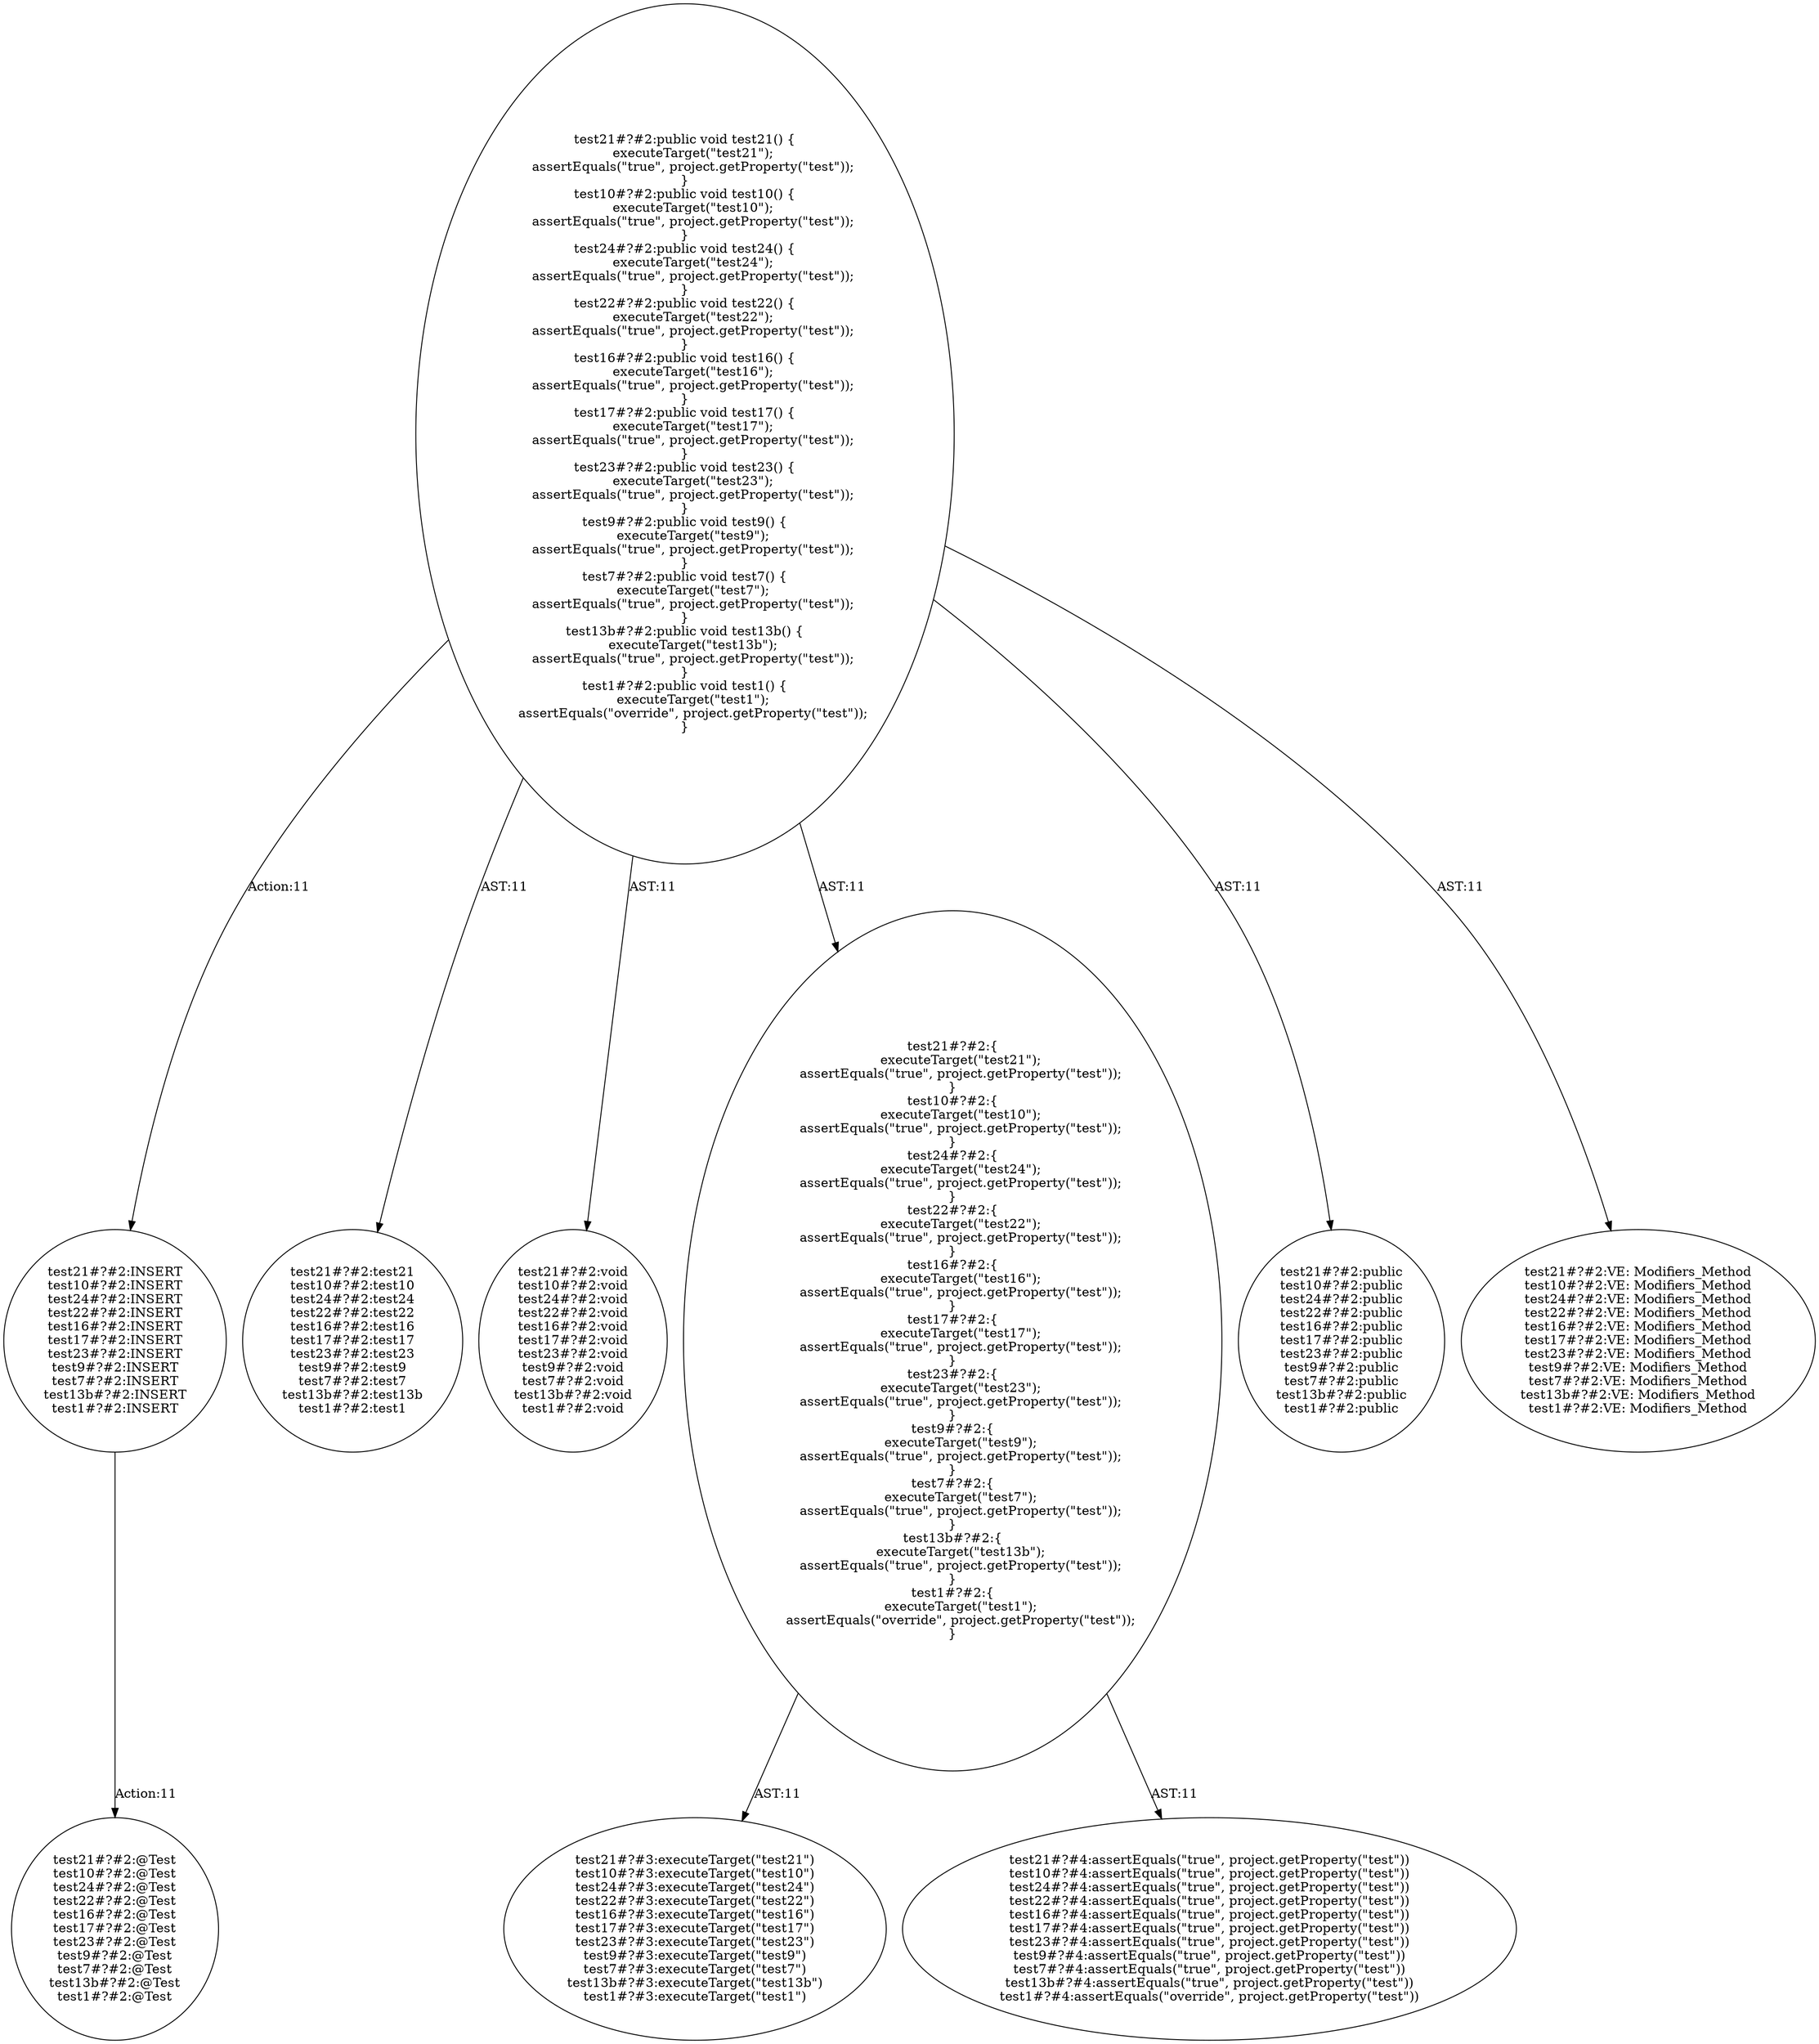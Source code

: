 digraph "Pattern" {
0 [label="test21#?#2:INSERT
test10#?#2:INSERT
test24#?#2:INSERT
test22#?#2:INSERT
test16#?#2:INSERT
test17#?#2:INSERT
test23#?#2:INSERT
test9#?#2:INSERT
test7#?#2:INSERT
test13b#?#2:INSERT
test1#?#2:INSERT" shape=ellipse]
1 [label="test21#?#2:public void test21() \{
    executeTarget(\"test21\");
    assertEquals(\"true\", project.getProperty(\"test\"));
\}
test10#?#2:public void test10() \{
    executeTarget(\"test10\");
    assertEquals(\"true\", project.getProperty(\"test\"));
\}
test24#?#2:public void test24() \{
    executeTarget(\"test24\");
    assertEquals(\"true\", project.getProperty(\"test\"));
\}
test22#?#2:public void test22() \{
    executeTarget(\"test22\");
    assertEquals(\"true\", project.getProperty(\"test\"));
\}
test16#?#2:public void test16() \{
    executeTarget(\"test16\");
    assertEquals(\"true\", project.getProperty(\"test\"));
\}
test17#?#2:public void test17() \{
    executeTarget(\"test17\");
    assertEquals(\"true\", project.getProperty(\"test\"));
\}
test23#?#2:public void test23() \{
    executeTarget(\"test23\");
    assertEquals(\"true\", project.getProperty(\"test\"));
\}
test9#?#2:public void test9() \{
    executeTarget(\"test9\");
    assertEquals(\"true\", project.getProperty(\"test\"));
\}
test7#?#2:public void test7() \{
    executeTarget(\"test7\");
    assertEquals(\"true\", project.getProperty(\"test\"));
\}
test13b#?#2:public void test13b() \{
    executeTarget(\"test13b\");
    assertEquals(\"true\", project.getProperty(\"test\"));
\}
test1#?#2:public void test1() \{
    executeTarget(\"test1\");
    assertEquals(\"override\", project.getProperty(\"test\"));
\}" shape=ellipse]
2 [label="test21#?#2:test21
test10#?#2:test10
test24#?#2:test24
test22#?#2:test22
test16#?#2:test16
test17#?#2:test17
test23#?#2:test23
test9#?#2:test9
test7#?#2:test7
test13b#?#2:test13b
test1#?#2:test1" shape=ellipse]
3 [label="test21#?#2:void
test10#?#2:void
test24#?#2:void
test22#?#2:void
test16#?#2:void
test17#?#2:void
test23#?#2:void
test9#?#2:void
test7#?#2:void
test13b#?#2:void
test1#?#2:void" shape=ellipse]
4 [label="test21#?#2:\{
    executeTarget(\"test21\");
    assertEquals(\"true\", project.getProperty(\"test\"));
\}
test10#?#2:\{
    executeTarget(\"test10\");
    assertEquals(\"true\", project.getProperty(\"test\"));
\}
test24#?#2:\{
    executeTarget(\"test24\");
    assertEquals(\"true\", project.getProperty(\"test\"));
\}
test22#?#2:\{
    executeTarget(\"test22\");
    assertEquals(\"true\", project.getProperty(\"test\"));
\}
test16#?#2:\{
    executeTarget(\"test16\");
    assertEquals(\"true\", project.getProperty(\"test\"));
\}
test17#?#2:\{
    executeTarget(\"test17\");
    assertEquals(\"true\", project.getProperty(\"test\"));
\}
test23#?#2:\{
    executeTarget(\"test23\");
    assertEquals(\"true\", project.getProperty(\"test\"));
\}
test9#?#2:\{
    executeTarget(\"test9\");
    assertEquals(\"true\", project.getProperty(\"test\"));
\}
test7#?#2:\{
    executeTarget(\"test7\");
    assertEquals(\"true\", project.getProperty(\"test\"));
\}
test13b#?#2:\{
    executeTarget(\"test13b\");
    assertEquals(\"true\", project.getProperty(\"test\"));
\}
test1#?#2:\{
    executeTarget(\"test1\");
    assertEquals(\"override\", project.getProperty(\"test\"));
\}" shape=ellipse]
5 [label="test21#?#3:executeTarget(\"test21\")
test10#?#3:executeTarget(\"test10\")
test24#?#3:executeTarget(\"test24\")
test22#?#3:executeTarget(\"test22\")
test16#?#3:executeTarget(\"test16\")
test17#?#3:executeTarget(\"test17\")
test23#?#3:executeTarget(\"test23\")
test9#?#3:executeTarget(\"test9\")
test7#?#3:executeTarget(\"test7\")
test13b#?#3:executeTarget(\"test13b\")
test1#?#3:executeTarget(\"test1\")" shape=ellipse]
6 [label="test21#?#4:assertEquals(\"true\", project.getProperty(\"test\"))
test10#?#4:assertEquals(\"true\", project.getProperty(\"test\"))
test24#?#4:assertEquals(\"true\", project.getProperty(\"test\"))
test22#?#4:assertEquals(\"true\", project.getProperty(\"test\"))
test16#?#4:assertEquals(\"true\", project.getProperty(\"test\"))
test17#?#4:assertEquals(\"true\", project.getProperty(\"test\"))
test23#?#4:assertEquals(\"true\", project.getProperty(\"test\"))
test9#?#4:assertEquals(\"true\", project.getProperty(\"test\"))
test7#?#4:assertEquals(\"true\", project.getProperty(\"test\"))
test13b#?#4:assertEquals(\"true\", project.getProperty(\"test\"))
test1#?#4:assertEquals(\"override\", project.getProperty(\"test\"))" shape=ellipse]
7 [label="test21#?#2:public
test10#?#2:public
test24#?#2:public
test22#?#2:public
test16#?#2:public
test17#?#2:public
test23#?#2:public
test9#?#2:public
test7#?#2:public
test13b#?#2:public
test1#?#2:public" shape=ellipse]
8 [label="test21#?#2:VE: Modifiers_Method
test10#?#2:VE: Modifiers_Method
test24#?#2:VE: Modifiers_Method
test22#?#2:VE: Modifiers_Method
test16#?#2:VE: Modifiers_Method
test17#?#2:VE: Modifiers_Method
test23#?#2:VE: Modifiers_Method
test9#?#2:VE: Modifiers_Method
test7#?#2:VE: Modifiers_Method
test13b#?#2:VE: Modifiers_Method
test1#?#2:VE: Modifiers_Method" shape=ellipse]
9 [label="test21#?#2:@Test
test10#?#2:@Test
test24#?#2:@Test
test22#?#2:@Test
test16#?#2:@Test
test17#?#2:@Test
test23#?#2:@Test
test9#?#2:@Test
test7#?#2:@Test
test13b#?#2:@Test
test1#?#2:@Test" shape=ellipse]
0 -> 9 [label="Action:11"];
1 -> 0 [label="Action:11"];
1 -> 2 [label="AST:11"];
1 -> 3 [label="AST:11"];
1 -> 4 [label="AST:11"];
1 -> 7 [label="AST:11"];
1 -> 8 [label="AST:11"];
4 -> 5 [label="AST:11"];
4 -> 6 [label="AST:11"];
}